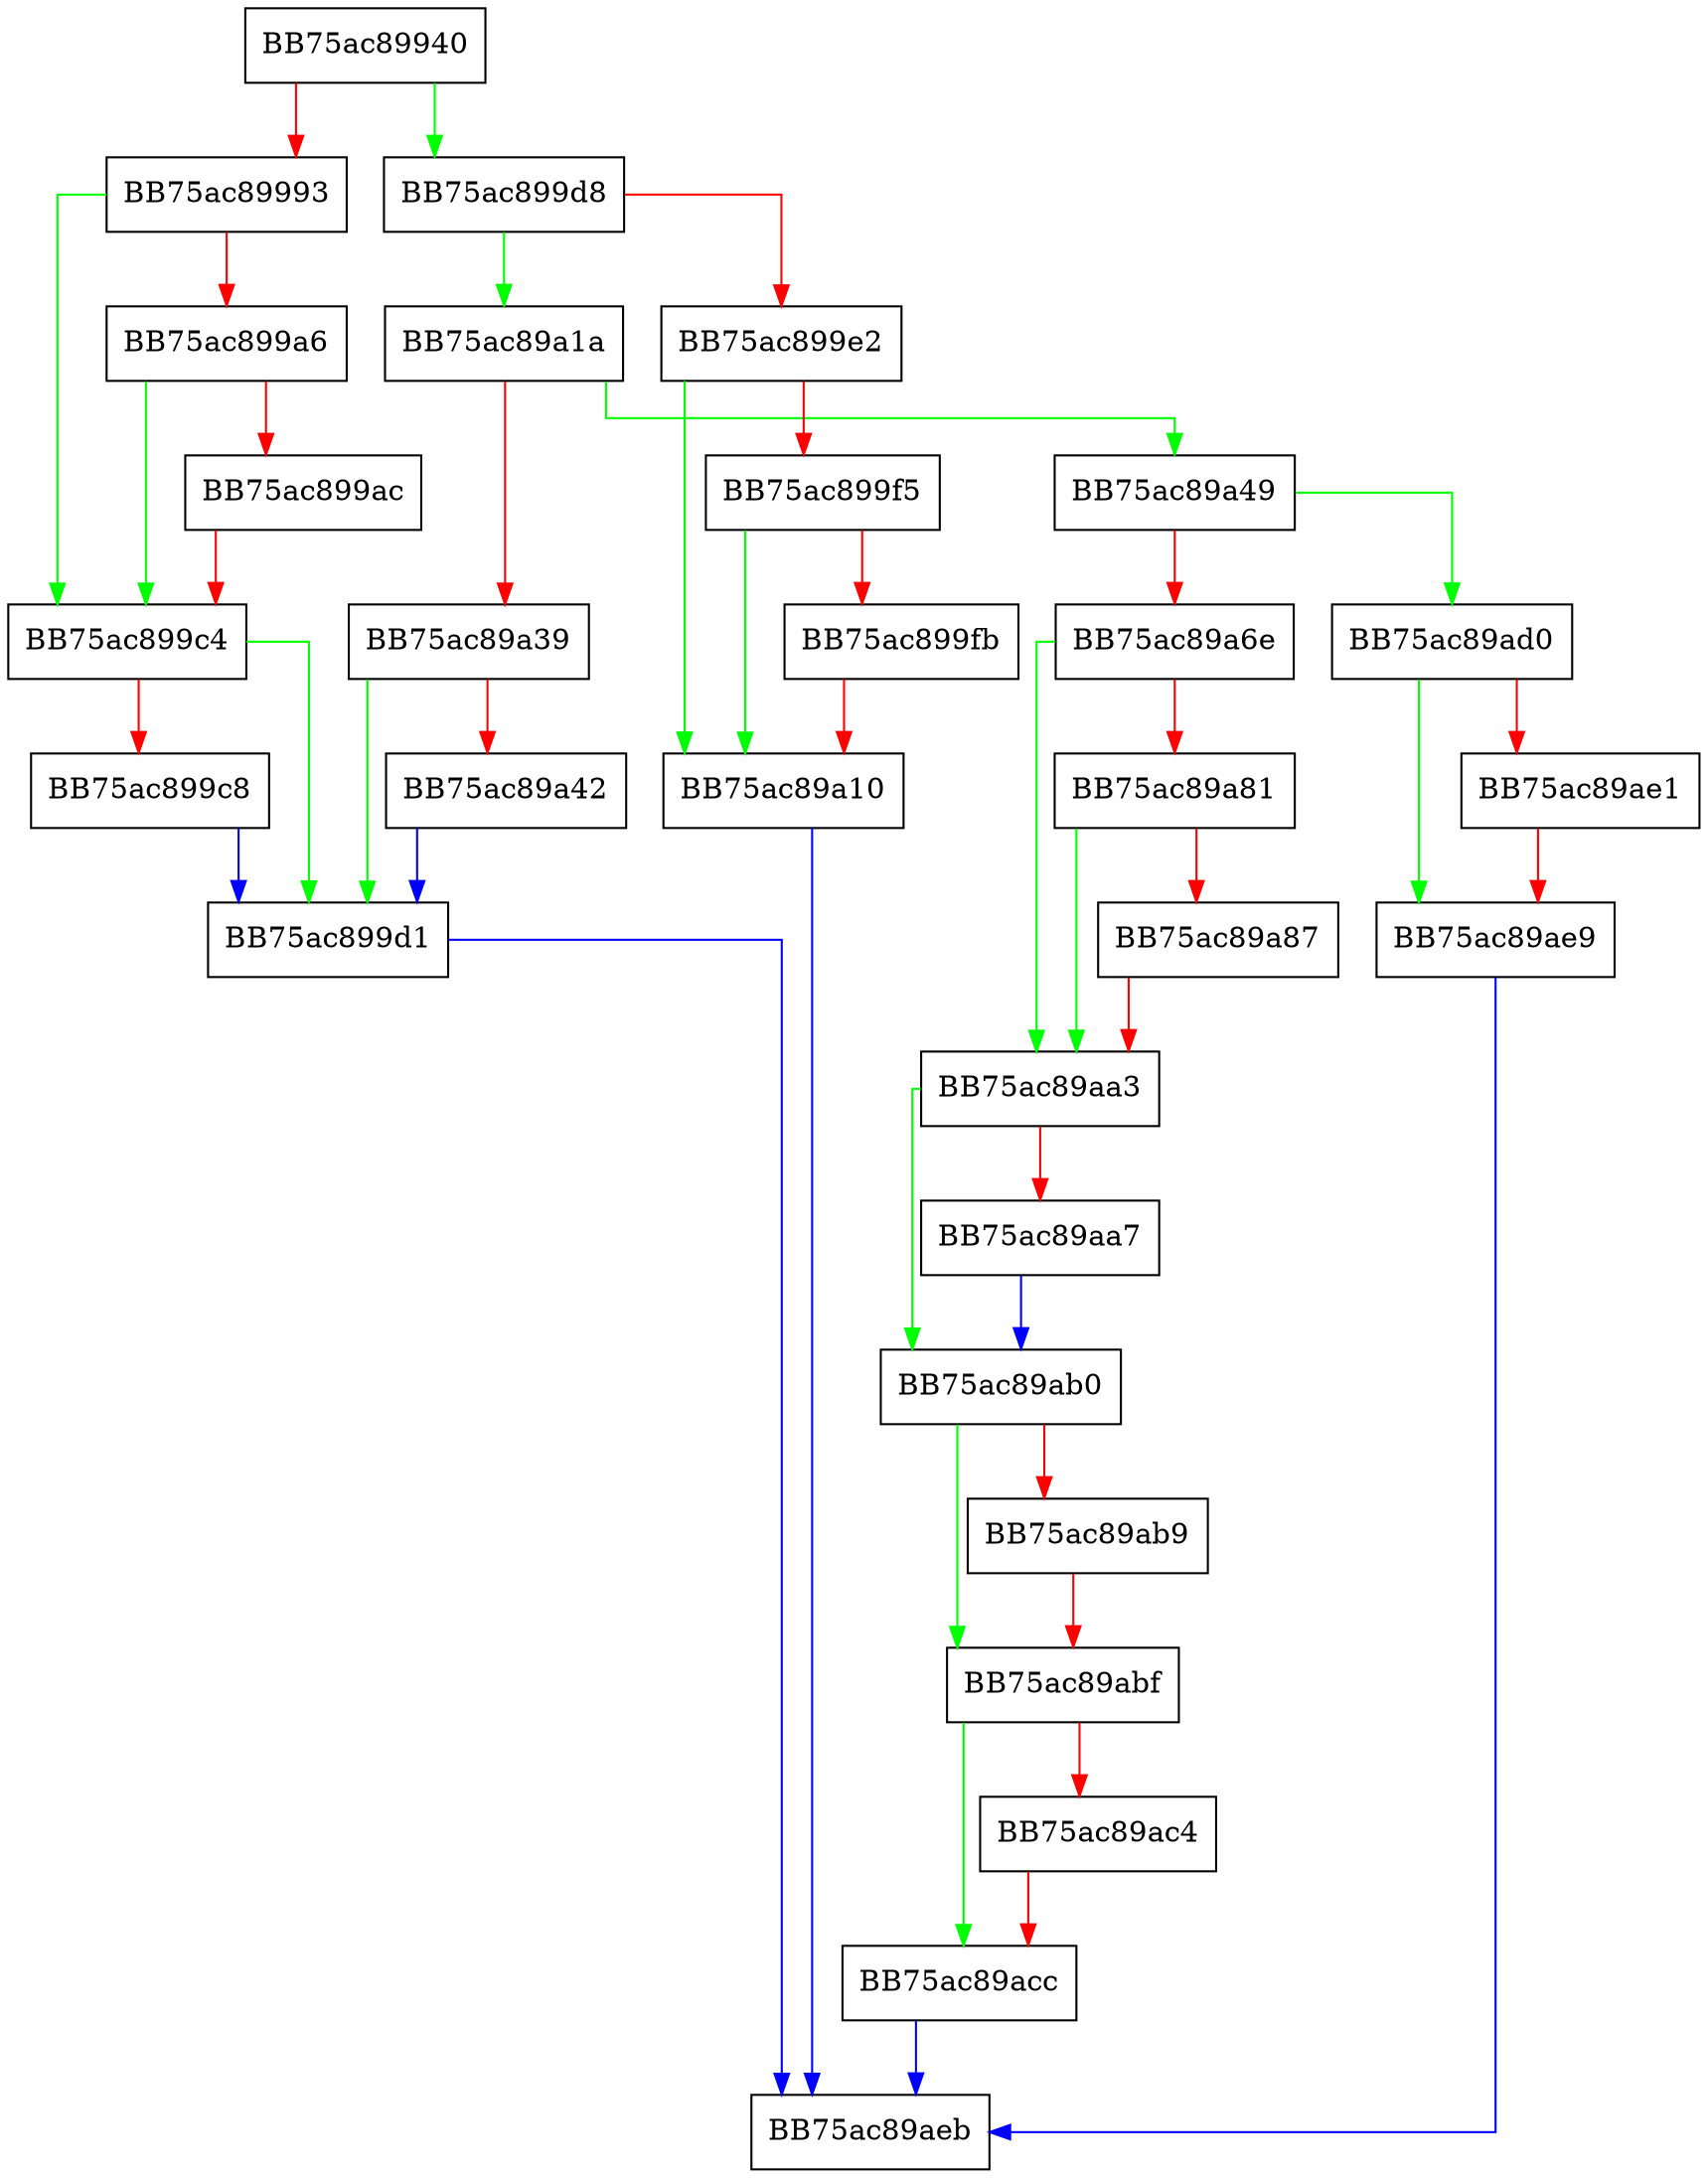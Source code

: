 digraph OfflineOpenCurrentControlSet {
  node [shape="box"];
  graph [splines=ortho];
  BB75ac89940 -> BB75ac899d8 [color="green"];
  BB75ac89940 -> BB75ac89993 [color="red"];
  BB75ac89993 -> BB75ac899c4 [color="green"];
  BB75ac89993 -> BB75ac899a6 [color="red"];
  BB75ac899a6 -> BB75ac899c4 [color="green"];
  BB75ac899a6 -> BB75ac899ac [color="red"];
  BB75ac899ac -> BB75ac899c4 [color="red"];
  BB75ac899c4 -> BB75ac899d1 [color="green"];
  BB75ac899c4 -> BB75ac899c8 [color="red"];
  BB75ac899c8 -> BB75ac899d1 [color="blue"];
  BB75ac899d1 -> BB75ac89aeb [color="blue"];
  BB75ac899d8 -> BB75ac89a1a [color="green"];
  BB75ac899d8 -> BB75ac899e2 [color="red"];
  BB75ac899e2 -> BB75ac89a10 [color="green"];
  BB75ac899e2 -> BB75ac899f5 [color="red"];
  BB75ac899f5 -> BB75ac89a10 [color="green"];
  BB75ac899f5 -> BB75ac899fb [color="red"];
  BB75ac899fb -> BB75ac89a10 [color="red"];
  BB75ac89a10 -> BB75ac89aeb [color="blue"];
  BB75ac89a1a -> BB75ac89a49 [color="green"];
  BB75ac89a1a -> BB75ac89a39 [color="red"];
  BB75ac89a39 -> BB75ac899d1 [color="green"];
  BB75ac89a39 -> BB75ac89a42 [color="red"];
  BB75ac89a42 -> BB75ac899d1 [color="blue"];
  BB75ac89a49 -> BB75ac89ad0 [color="green"];
  BB75ac89a49 -> BB75ac89a6e [color="red"];
  BB75ac89a6e -> BB75ac89aa3 [color="green"];
  BB75ac89a6e -> BB75ac89a81 [color="red"];
  BB75ac89a81 -> BB75ac89aa3 [color="green"];
  BB75ac89a81 -> BB75ac89a87 [color="red"];
  BB75ac89a87 -> BB75ac89aa3 [color="red"];
  BB75ac89aa3 -> BB75ac89ab0 [color="green"];
  BB75ac89aa3 -> BB75ac89aa7 [color="red"];
  BB75ac89aa7 -> BB75ac89ab0 [color="blue"];
  BB75ac89ab0 -> BB75ac89abf [color="green"];
  BB75ac89ab0 -> BB75ac89ab9 [color="red"];
  BB75ac89ab9 -> BB75ac89abf [color="red"];
  BB75ac89abf -> BB75ac89acc [color="green"];
  BB75ac89abf -> BB75ac89ac4 [color="red"];
  BB75ac89ac4 -> BB75ac89acc [color="red"];
  BB75ac89acc -> BB75ac89aeb [color="blue"];
  BB75ac89ad0 -> BB75ac89ae9 [color="green"];
  BB75ac89ad0 -> BB75ac89ae1 [color="red"];
  BB75ac89ae1 -> BB75ac89ae9 [color="red"];
  BB75ac89ae9 -> BB75ac89aeb [color="blue"];
}